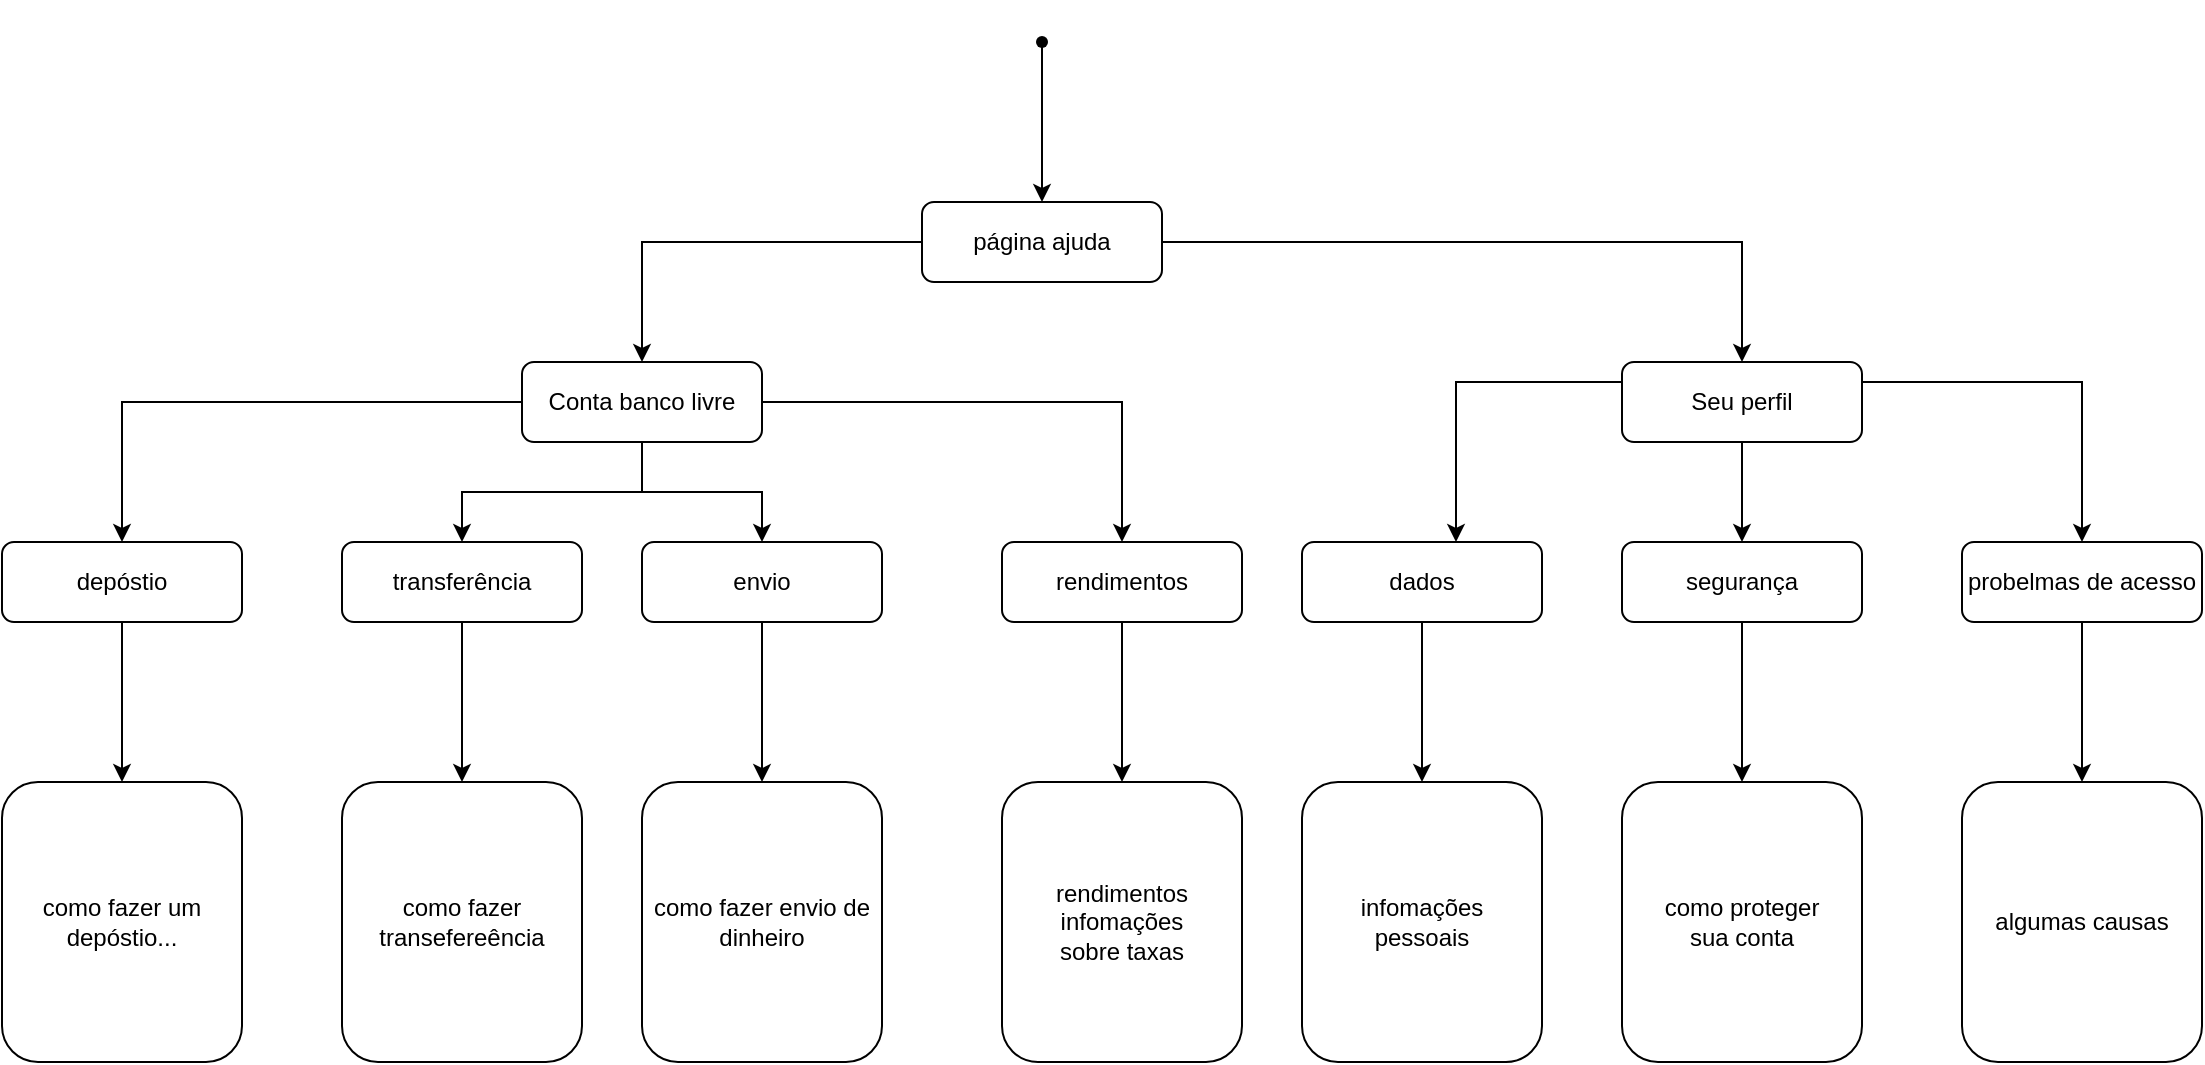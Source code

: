 <mxfile version="15.2.7" type="device"><diagram id="zGk_PkAKdFUytFjHbZv8" name="Página-1"><mxGraphModel dx="1673" dy="494" grid="1" gridSize="10" guides="1" tooltips="1" connect="1" arrows="1" fold="1" page="1" pageScale="1" pageWidth="827" pageHeight="1169" math="0" shadow="0"><root><mxCell id="0"/><mxCell id="1" parent="0"/><mxCell id="VNkKCeIa3Wvc4cWzUizm-4" style="edgeStyle=orthogonalEdgeStyle;rounded=0;orthogonalLoop=1;jettySize=auto;html=1;" parent="1" source="VNkKCeIa3Wvc4cWzUizm-1" target="VNkKCeIa3Wvc4cWzUizm-5" edge="1"><mxGeometry relative="1" as="geometry"><mxPoint x="240" y="200" as="targetPoint"/></mxGeometry></mxCell><mxCell id="VNkKCeIa3Wvc4cWzUizm-8" style="edgeStyle=orthogonalEdgeStyle;rounded=0;orthogonalLoop=1;jettySize=auto;html=1;" parent="1" source="VNkKCeIa3Wvc4cWzUizm-1" target="VNkKCeIa3Wvc4cWzUizm-9" edge="1"><mxGeometry relative="1" as="geometry"><mxPoint x="640" y="200" as="targetPoint"/></mxGeometry></mxCell><mxCell id="VNkKCeIa3Wvc4cWzUizm-1" value="página ajuda" style="rounded=1;whiteSpace=wrap;html=1;" parent="1" vertex="1"><mxGeometry x="380" y="120" width="120" height="40" as="geometry"/></mxCell><mxCell id="VNkKCeIa3Wvc4cWzUizm-3" style="edgeStyle=orthogonalEdgeStyle;rounded=0;orthogonalLoop=1;jettySize=auto;html=1;entryX=0.5;entryY=0;entryDx=0;entryDy=0;" parent="1" source="VNkKCeIa3Wvc4cWzUizm-2" target="VNkKCeIa3Wvc4cWzUizm-1" edge="1"><mxGeometry relative="1" as="geometry"/></mxCell><mxCell id="VNkKCeIa3Wvc4cWzUizm-2" value="" style="shape=waypoint;sketch=0;fillStyle=solid;size=6;pointerEvents=1;points=[];fillColor=none;resizable=0;rotatable=0;perimeter=centerPerimeter;snapToPoint=1;" parent="1" vertex="1"><mxGeometry x="420" y="20" width="40" height="40" as="geometry"/></mxCell><mxCell id="VNkKCeIa3Wvc4cWzUizm-11" value="" style="edgeStyle=orthogonalEdgeStyle;rounded=0;orthogonalLoop=1;jettySize=auto;html=1;" parent="1" source="VNkKCeIa3Wvc4cWzUizm-5" target="VNkKCeIa3Wvc4cWzUizm-10" edge="1"><mxGeometry relative="1" as="geometry"/></mxCell><mxCell id="VNkKCeIa3Wvc4cWzUizm-13" value="" style="edgeStyle=orthogonalEdgeStyle;rounded=0;orthogonalLoop=1;jettySize=auto;html=1;" parent="1" source="VNkKCeIa3Wvc4cWzUizm-5" target="VNkKCeIa3Wvc4cWzUizm-12" edge="1"><mxGeometry relative="1" as="geometry"/></mxCell><mxCell id="VNkKCeIa3Wvc4cWzUizm-15" value="" style="edgeStyle=orthogonalEdgeStyle;rounded=0;orthogonalLoop=1;jettySize=auto;html=1;" parent="1" source="VNkKCeIa3Wvc4cWzUizm-5" target="VNkKCeIa3Wvc4cWzUizm-14" edge="1"><mxGeometry relative="1" as="geometry"/></mxCell><mxCell id="VNkKCeIa3Wvc4cWzUizm-16" style="edgeStyle=orthogonalEdgeStyle;rounded=0;orthogonalLoop=1;jettySize=auto;html=1;" parent="1" source="VNkKCeIa3Wvc4cWzUizm-5" target="VNkKCeIa3Wvc4cWzUizm-17" edge="1"><mxGeometry relative="1" as="geometry"><mxPoint x="480" y="280" as="targetPoint"/></mxGeometry></mxCell><mxCell id="VNkKCeIa3Wvc4cWzUizm-5" value="Conta banco livre" style="rounded=1;whiteSpace=wrap;html=1;" parent="1" vertex="1"><mxGeometry x="180" y="200" width="120" height="40" as="geometry"/></mxCell><mxCell id="VNkKCeIa3Wvc4cWzUizm-18" style="edgeStyle=orthogonalEdgeStyle;rounded=0;orthogonalLoop=1;jettySize=auto;html=1;" parent="1" source="VNkKCeIa3Wvc4cWzUizm-9" target="VNkKCeIa3Wvc4cWzUizm-19" edge="1"><mxGeometry relative="1" as="geometry"><mxPoint x="650" y="280" as="targetPoint"/><Array as="points"><mxPoint x="647" y="210"/></Array></mxGeometry></mxCell><mxCell id="VNkKCeIa3Wvc4cWzUizm-21" value="" style="edgeStyle=orthogonalEdgeStyle;rounded=0;orthogonalLoop=1;jettySize=auto;html=1;" parent="1" source="VNkKCeIa3Wvc4cWzUizm-9" target="VNkKCeIa3Wvc4cWzUizm-20" edge="1"><mxGeometry relative="1" as="geometry"/></mxCell><mxCell id="VNkKCeIa3Wvc4cWzUizm-23" value="" style="edgeStyle=orthogonalEdgeStyle;rounded=0;orthogonalLoop=1;jettySize=auto;html=1;entryX=0.5;entryY=0;entryDx=0;entryDy=0;" parent="1" source="VNkKCeIa3Wvc4cWzUizm-9" target="VNkKCeIa3Wvc4cWzUizm-22" edge="1"><mxGeometry relative="1" as="geometry"><Array as="points"><mxPoint x="960" y="210"/></Array></mxGeometry></mxCell><mxCell id="VNkKCeIa3Wvc4cWzUizm-9" value="Seu perfil" style="rounded=1;whiteSpace=wrap;html=1;" parent="1" vertex="1"><mxGeometry x="730" y="200" width="120" height="40" as="geometry"/></mxCell><mxCell id="VNkKCeIa3Wvc4cWzUizm-26" value="" style="edgeStyle=orthogonalEdgeStyle;rounded=0;orthogonalLoop=1;jettySize=auto;html=1;" parent="1" source="VNkKCeIa3Wvc4cWzUizm-10" target="VNkKCeIa3Wvc4cWzUizm-25" edge="1"><mxGeometry relative="1" as="geometry"/></mxCell><mxCell id="VNkKCeIa3Wvc4cWzUizm-10" value="depóstio" style="rounded=1;whiteSpace=wrap;html=1;" parent="1" vertex="1"><mxGeometry x="-80" y="290" width="120" height="40" as="geometry"/></mxCell><mxCell id="VNkKCeIa3Wvc4cWzUizm-28" value="" style="edgeStyle=orthogonalEdgeStyle;rounded=0;orthogonalLoop=1;jettySize=auto;html=1;" parent="1" source="VNkKCeIa3Wvc4cWzUizm-12" target="VNkKCeIa3Wvc4cWzUizm-27" edge="1"><mxGeometry relative="1" as="geometry"/></mxCell><mxCell id="VNkKCeIa3Wvc4cWzUizm-12" value="transferência" style="rounded=1;whiteSpace=wrap;html=1;" parent="1" vertex="1"><mxGeometry x="90" y="290" width="120" height="40" as="geometry"/></mxCell><mxCell id="VNkKCeIa3Wvc4cWzUizm-30" value="" style="edgeStyle=orthogonalEdgeStyle;rounded=0;orthogonalLoop=1;jettySize=auto;html=1;" parent="1" source="VNkKCeIa3Wvc4cWzUizm-14" target="VNkKCeIa3Wvc4cWzUizm-29" edge="1"><mxGeometry relative="1" as="geometry"/></mxCell><mxCell id="VNkKCeIa3Wvc4cWzUizm-14" value="envio" style="rounded=1;whiteSpace=wrap;html=1;" parent="1" vertex="1"><mxGeometry x="240" y="290" width="120" height="40" as="geometry"/></mxCell><mxCell id="VNkKCeIa3Wvc4cWzUizm-32" value="" style="edgeStyle=orthogonalEdgeStyle;rounded=0;orthogonalLoop=1;jettySize=auto;html=1;" parent="1" source="VNkKCeIa3Wvc4cWzUizm-17" target="VNkKCeIa3Wvc4cWzUizm-31" edge="1"><mxGeometry relative="1" as="geometry"/></mxCell><mxCell id="VNkKCeIa3Wvc4cWzUizm-17" value="rendimentos" style="rounded=1;whiteSpace=wrap;html=1;" parent="1" vertex="1"><mxGeometry x="420" y="290" width="120" height="40" as="geometry"/></mxCell><mxCell id="VNkKCeIa3Wvc4cWzUizm-34" value="" style="edgeStyle=orthogonalEdgeStyle;rounded=0;orthogonalLoop=1;jettySize=auto;html=1;" parent="1" source="VNkKCeIa3Wvc4cWzUizm-19" target="VNkKCeIa3Wvc4cWzUizm-33" edge="1"><mxGeometry relative="1" as="geometry"/></mxCell><mxCell id="VNkKCeIa3Wvc4cWzUizm-19" value="dados" style="rounded=1;whiteSpace=wrap;html=1;" parent="1" vertex="1"><mxGeometry x="570" y="290" width="120" height="40" as="geometry"/></mxCell><mxCell id="VNkKCeIa3Wvc4cWzUizm-36" value="" style="edgeStyle=orthogonalEdgeStyle;rounded=0;orthogonalLoop=1;jettySize=auto;html=1;" parent="1" source="VNkKCeIa3Wvc4cWzUizm-20" target="VNkKCeIa3Wvc4cWzUizm-35" edge="1"><mxGeometry relative="1" as="geometry"/></mxCell><mxCell id="VNkKCeIa3Wvc4cWzUizm-20" value="segurança" style="rounded=1;whiteSpace=wrap;html=1;" parent="1" vertex="1"><mxGeometry x="730" y="290" width="120" height="40" as="geometry"/></mxCell><mxCell id="VNkKCeIa3Wvc4cWzUizm-38" value="" style="edgeStyle=orthogonalEdgeStyle;rounded=0;orthogonalLoop=1;jettySize=auto;html=1;" parent="1" source="VNkKCeIa3Wvc4cWzUizm-22" target="VNkKCeIa3Wvc4cWzUizm-37" edge="1"><mxGeometry relative="1" as="geometry"/></mxCell><mxCell id="VNkKCeIa3Wvc4cWzUizm-22" value="probelmas de acesso" style="rounded=1;whiteSpace=wrap;html=1;" parent="1" vertex="1"><mxGeometry x="900" y="290" width="120" height="40" as="geometry"/></mxCell><mxCell id="VNkKCeIa3Wvc4cWzUizm-25" value="como fazer um depóstio..." style="rounded=1;whiteSpace=wrap;html=1;" parent="1" vertex="1"><mxGeometry x="-80" y="410" width="120" height="140" as="geometry"/></mxCell><mxCell id="VNkKCeIa3Wvc4cWzUizm-27" value="como fazer&lt;br&gt;transefereência" style="rounded=1;whiteSpace=wrap;html=1;" parent="1" vertex="1"><mxGeometry x="90" y="410" width="120" height="140" as="geometry"/></mxCell><mxCell id="VNkKCeIa3Wvc4cWzUizm-29" value="como fazer envio de&lt;br&gt;dinheiro" style="rounded=1;whiteSpace=wrap;html=1;" parent="1" vertex="1"><mxGeometry x="240" y="410" width="120" height="140" as="geometry"/></mxCell><mxCell id="VNkKCeIa3Wvc4cWzUizm-31" value="rendimentos&lt;br&gt;infomações&lt;br&gt;sobre taxas" style="rounded=1;whiteSpace=wrap;html=1;" parent="1" vertex="1"><mxGeometry x="420" y="410" width="120" height="140" as="geometry"/></mxCell><mxCell id="VNkKCeIa3Wvc4cWzUizm-33" value="infomações&lt;br&gt;pessoais" style="rounded=1;whiteSpace=wrap;html=1;" parent="1" vertex="1"><mxGeometry x="570" y="410" width="120" height="140" as="geometry"/></mxCell><mxCell id="VNkKCeIa3Wvc4cWzUizm-35" value="como proteger&lt;br&gt;sua conta" style="rounded=1;whiteSpace=wrap;html=1;" parent="1" vertex="1"><mxGeometry x="730" y="410" width="120" height="140" as="geometry"/></mxCell><mxCell id="VNkKCeIa3Wvc4cWzUizm-37" value="algumas causas" style="rounded=1;whiteSpace=wrap;html=1;" parent="1" vertex="1"><mxGeometry x="900" y="410" width="120" height="140" as="geometry"/></mxCell></root></mxGraphModel></diagram></mxfile>